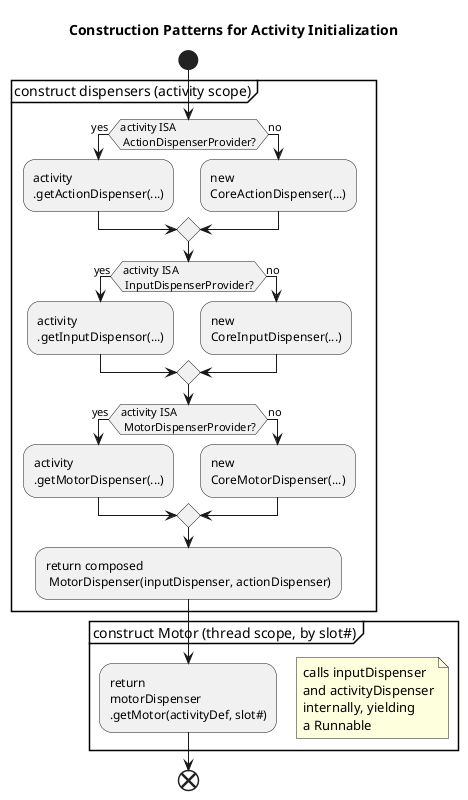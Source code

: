 @startuml
title Construction Patterns for Activity Initialization

start

partition "construct dispensers (activity scope)" {
if (activity ISA
 ActionDispenserProvider?) then (yes)
 :activity
 .getActionDispenser(...);
else (no)
 :new
 CoreActionDispenser(...);
endif

if (activity ISA
 InputDispenserProvider?) then (yes)
 :activity
 .getInputDispensor(...);
else (no)
 :new
 CoreInputDispenser(...);
endif

if (activity ISA
 MotorDispenserProvider?) then (yes)
 :activity
 .getMotorDispenser(...);
else (no)
 :new
 CoreMotorDispenser(...);
endif

:return composed
 MotorDispenser(inputDispenser, actionDispenser);
}

partition "construct Motor (thread scope, by slot#)" {

 :return
 motorDispenser
 .getMotor(activityDef, slot#);

floating note right
  calls inputDispenser
  and activityDispenser
  internally, yielding
  a Runnable
end note
}

end
@enduml